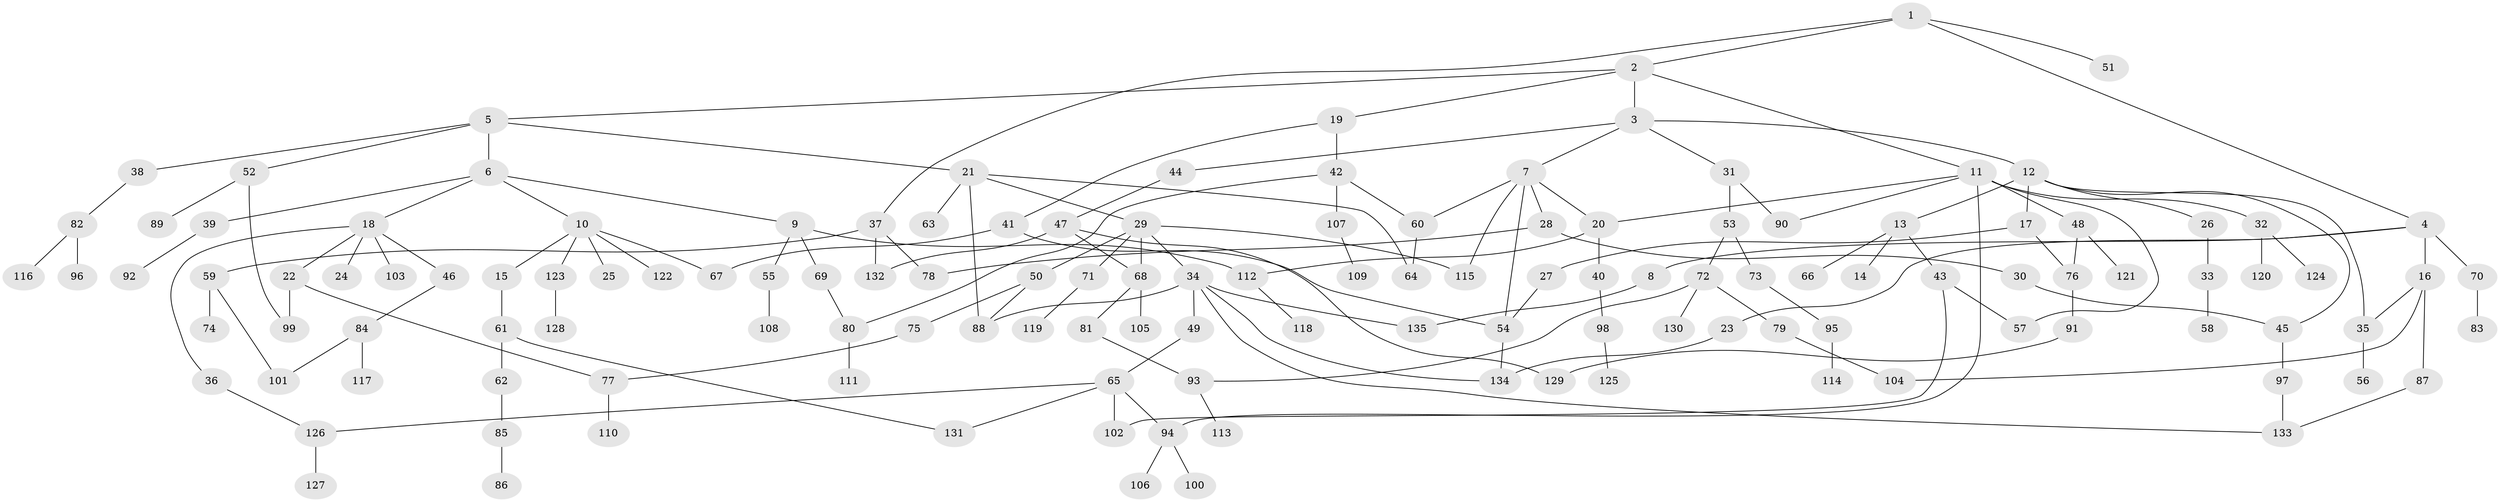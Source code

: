 // Generated by graph-tools (version 1.1) at 2025/13/03/09/25 04:13:26]
// undirected, 135 vertices, 168 edges
graph export_dot {
graph [start="1"]
  node [color=gray90,style=filled];
  1;
  2;
  3;
  4;
  5;
  6;
  7;
  8;
  9;
  10;
  11;
  12;
  13;
  14;
  15;
  16;
  17;
  18;
  19;
  20;
  21;
  22;
  23;
  24;
  25;
  26;
  27;
  28;
  29;
  30;
  31;
  32;
  33;
  34;
  35;
  36;
  37;
  38;
  39;
  40;
  41;
  42;
  43;
  44;
  45;
  46;
  47;
  48;
  49;
  50;
  51;
  52;
  53;
  54;
  55;
  56;
  57;
  58;
  59;
  60;
  61;
  62;
  63;
  64;
  65;
  66;
  67;
  68;
  69;
  70;
  71;
  72;
  73;
  74;
  75;
  76;
  77;
  78;
  79;
  80;
  81;
  82;
  83;
  84;
  85;
  86;
  87;
  88;
  89;
  90;
  91;
  92;
  93;
  94;
  95;
  96;
  97;
  98;
  99;
  100;
  101;
  102;
  103;
  104;
  105;
  106;
  107;
  108;
  109;
  110;
  111;
  112;
  113;
  114;
  115;
  116;
  117;
  118;
  119;
  120;
  121;
  122;
  123;
  124;
  125;
  126;
  127;
  128;
  129;
  130;
  131;
  132;
  133;
  134;
  135;
  1 -- 2;
  1 -- 4;
  1 -- 37;
  1 -- 51;
  2 -- 3;
  2 -- 5;
  2 -- 11;
  2 -- 19;
  3 -- 7;
  3 -- 12;
  3 -- 31;
  3 -- 44;
  4 -- 8;
  4 -- 16;
  4 -- 23;
  4 -- 70;
  5 -- 6;
  5 -- 21;
  5 -- 38;
  5 -- 52;
  6 -- 9;
  6 -- 10;
  6 -- 18;
  6 -- 39;
  7 -- 20;
  7 -- 28;
  7 -- 60;
  7 -- 115;
  7 -- 54;
  8 -- 135;
  9 -- 55;
  9 -- 69;
  9 -- 112;
  10 -- 15;
  10 -- 25;
  10 -- 122;
  10 -- 123;
  10 -- 67;
  11 -- 32;
  11 -- 48;
  11 -- 94;
  11 -- 57;
  11 -- 90;
  11 -- 20;
  12 -- 13;
  12 -- 17;
  12 -- 26;
  12 -- 35;
  12 -- 45;
  13 -- 14;
  13 -- 43;
  13 -- 66;
  15 -- 61;
  16 -- 87;
  16 -- 104;
  16 -- 35;
  17 -- 27;
  17 -- 76;
  18 -- 22;
  18 -- 24;
  18 -- 36;
  18 -- 46;
  18 -- 103;
  19 -- 41;
  19 -- 42;
  20 -- 40;
  20 -- 112;
  21 -- 29;
  21 -- 63;
  21 -- 64;
  21 -- 88;
  22 -- 99;
  22 -- 77;
  23 -- 134;
  26 -- 33;
  27 -- 54;
  28 -- 30;
  28 -- 78;
  29 -- 34;
  29 -- 50;
  29 -- 68;
  29 -- 71;
  29 -- 115;
  30 -- 45;
  31 -- 53;
  31 -- 90;
  32 -- 120;
  32 -- 124;
  33 -- 58;
  34 -- 49;
  34 -- 88;
  34 -- 134;
  34 -- 133;
  34 -- 135;
  35 -- 56;
  36 -- 126;
  37 -- 59;
  37 -- 78;
  37 -- 132;
  38 -- 82;
  39 -- 92;
  40 -- 98;
  41 -- 67;
  41 -- 54;
  42 -- 60;
  42 -- 107;
  42 -- 80;
  43 -- 57;
  43 -- 102;
  44 -- 47;
  45 -- 97;
  46 -- 84;
  47 -- 132;
  47 -- 68;
  47 -- 129;
  48 -- 76;
  48 -- 121;
  49 -- 65;
  50 -- 75;
  50 -- 88;
  52 -- 89;
  52 -- 99;
  53 -- 72;
  53 -- 73;
  54 -- 134;
  55 -- 108;
  59 -- 74;
  59 -- 101;
  60 -- 64;
  61 -- 62;
  61 -- 131;
  62 -- 85;
  65 -- 126;
  65 -- 131;
  65 -- 94;
  65 -- 102;
  68 -- 81;
  68 -- 105;
  69 -- 80;
  70 -- 83;
  71 -- 119;
  72 -- 79;
  72 -- 130;
  72 -- 93;
  73 -- 95;
  75 -- 77;
  76 -- 91;
  77 -- 110;
  79 -- 104;
  80 -- 111;
  81 -- 93;
  82 -- 96;
  82 -- 116;
  84 -- 117;
  84 -- 101;
  85 -- 86;
  87 -- 133;
  91 -- 129;
  93 -- 113;
  94 -- 100;
  94 -- 106;
  95 -- 114;
  97 -- 133;
  98 -- 125;
  107 -- 109;
  112 -- 118;
  123 -- 128;
  126 -- 127;
}
